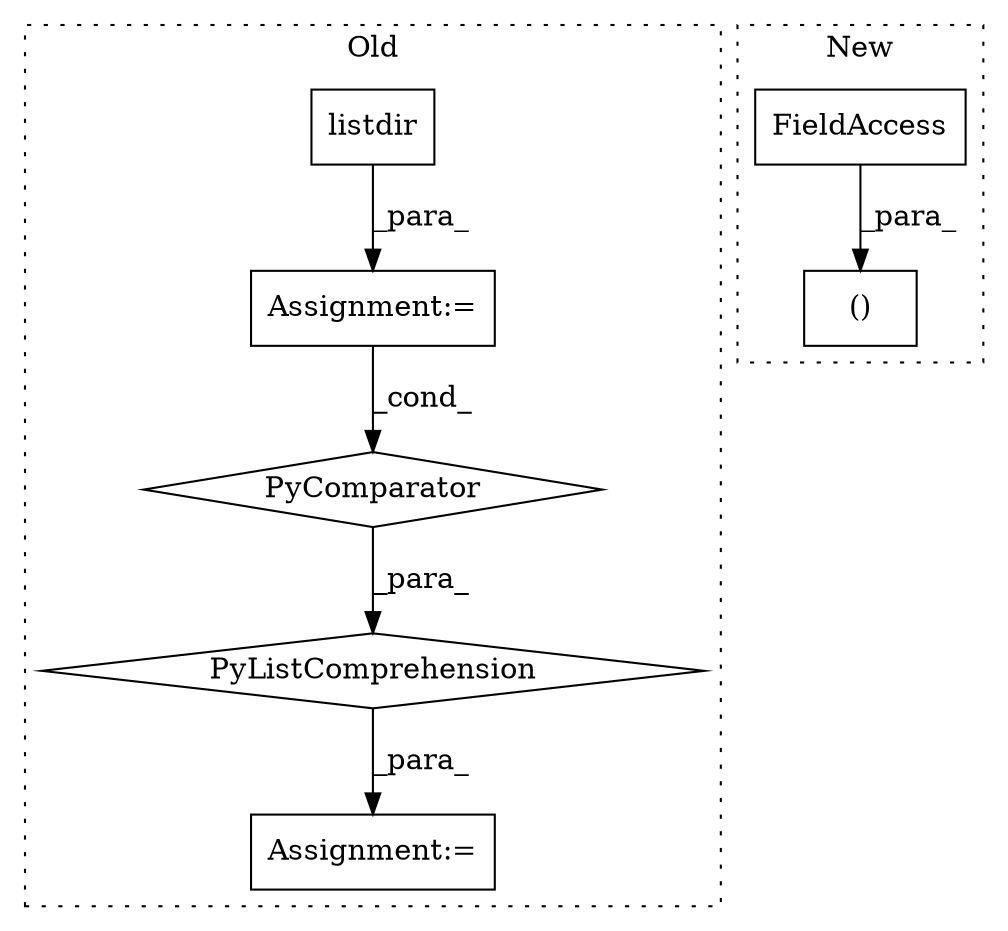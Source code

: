 digraph G {
subgraph cluster0 {
1 [label="listdir" a="32" s="14555,14570" l="8,1" shape="box"];
3 [label="Assignment:=" a="7" s="14446" l="12" shape="box"];
4 [label="Assignment:=" a="7" s="14542" l="101" shape="box"];
5 [label="PyComparator" a="113" s="14542" l="101" shape="diamond"];
6 [label="PyListComprehension" a="109" s="14458" l="193" shape="diamond"];
label = "Old";
style="dotted";
}
subgraph cluster1 {
2 [label="()" a="106" s="14596" l="50" shape="box"];
7 [label="FieldAccess" a="22" s="14630" l="16" shape="box"];
label = "New";
style="dotted";
}
1 -> 4 [label="_para_"];
4 -> 5 [label="_cond_"];
5 -> 6 [label="_para_"];
6 -> 3 [label="_para_"];
7 -> 2 [label="_para_"];
}